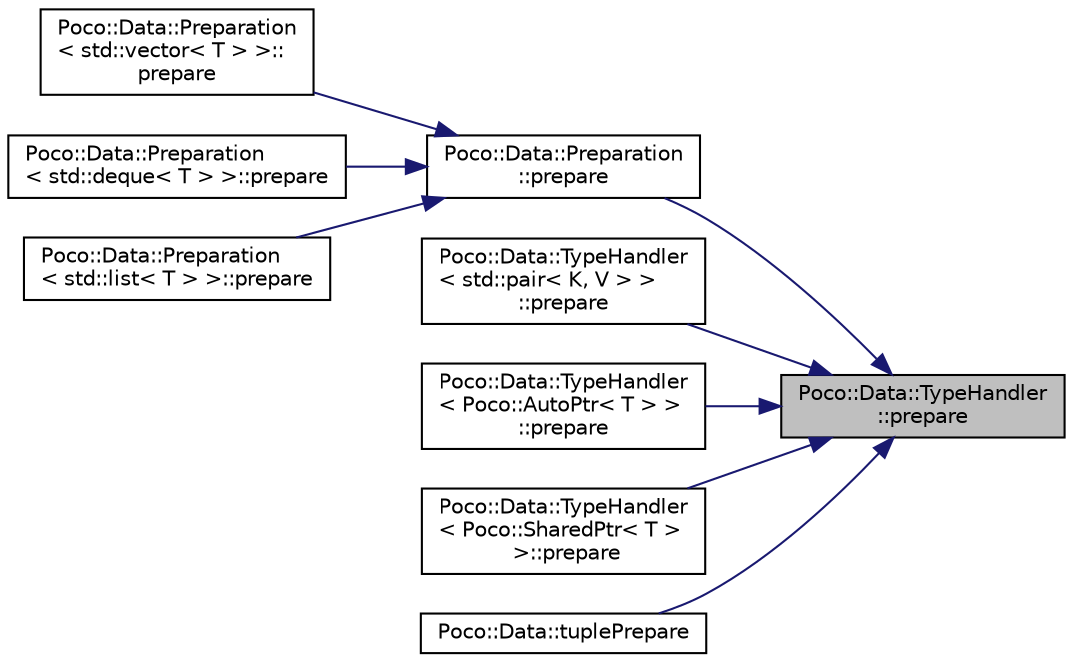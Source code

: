 digraph "Poco::Data::TypeHandler::prepare"
{
 // LATEX_PDF_SIZE
  edge [fontname="Helvetica",fontsize="10",labelfontname="Helvetica",labelfontsize="10"];
  node [fontname="Helvetica",fontsize="10",shape=record];
  rankdir="RL";
  Node1 [label="Poco::Data::TypeHandler\l::prepare",height=0.2,width=0.4,color="black", fillcolor="grey75", style="filled", fontcolor="black",tooltip=" "];
  Node1 -> Node2 [dir="back",color="midnightblue",fontsize="10",style="solid"];
  Node2 [label="Poco::Data::Preparation\l::prepare",height=0.2,width=0.4,color="black", fillcolor="white", style="filled",URL="$classPoco_1_1Data_1_1Preparation.html#ae562a957f06e3f6a62a44eba0433312a",tooltip="Prepares data."];
  Node2 -> Node3 [dir="back",color="midnightblue",fontsize="10",style="solid"];
  Node3 [label="Poco::Data::Preparation\l\< std::vector\< T \> \>::\lprepare",height=0.2,width=0.4,color="black", fillcolor="white", style="filled",URL="$classPoco_1_1Data_1_1Preparation_3_01std_1_1vector_3_01T_01_4_01_4.html#a2b98113d96cb562b1f5aee119d881748",tooltip="Prepares data."];
  Node2 -> Node4 [dir="back",color="midnightblue",fontsize="10",style="solid"];
  Node4 [label="Poco::Data::Preparation\l\< std::deque\< T \> \>::prepare",height=0.2,width=0.4,color="black", fillcolor="white", style="filled",URL="$classPoco_1_1Data_1_1Preparation_3_01std_1_1deque_3_01T_01_4_01_4.html#a7a647d34f13c61a58aa874dc40e19e7d",tooltip="Prepares data."];
  Node2 -> Node5 [dir="back",color="midnightblue",fontsize="10",style="solid"];
  Node5 [label="Poco::Data::Preparation\l\< std::list\< T \> \>::prepare",height=0.2,width=0.4,color="black", fillcolor="white", style="filled",URL="$classPoco_1_1Data_1_1Preparation_3_01std_1_1list_3_01T_01_4_01_4.html#a7b42b5ec17caf4c4f2a0f9187821e7ba",tooltip="Prepares data."];
  Node1 -> Node6 [dir="back",color="midnightblue",fontsize="10",style="solid"];
  Node6 [label="Poco::Data::TypeHandler\l\< std::pair\< K, V \> \>\l::prepare",height=0.2,width=0.4,color="black", fillcolor="white", style="filled",URL="$classPoco_1_1Data_1_1TypeHandler_3_01std_1_1pair_3_01K_00_01V_01_4_01_4.html#aa348dd6e432dd75101d42ab396ea85df",tooltip=" "];
  Node1 -> Node7 [dir="back",color="midnightblue",fontsize="10",style="solid"];
  Node7 [label="Poco::Data::TypeHandler\l\< Poco::AutoPtr\< T \> \>\l::prepare",height=0.2,width=0.4,color="black", fillcolor="white", style="filled",URL="$classPoco_1_1Data_1_1TypeHandler_3_01Poco_1_1AutoPtr_3_01T_01_4_01_4.html#afbb5f858a869ae920dfb97de27f18c50",tooltip=" "];
  Node1 -> Node8 [dir="back",color="midnightblue",fontsize="10",style="solid"];
  Node8 [label="Poco::Data::TypeHandler\l\< Poco::SharedPtr\< T \>\l \>::prepare",height=0.2,width=0.4,color="black", fillcolor="white", style="filled",URL="$classPoco_1_1Data_1_1TypeHandler_3_01Poco_1_1SharedPtr_3_01T_01_4_01_4.html#a61dc134088f834fe3945aa0acb632c83",tooltip=" "];
  Node1 -> Node9 [dir="back",color="midnightblue",fontsize="10",style="solid"];
  Node9 [label="Poco::Data::tuplePrepare",height=0.2,width=0.4,color="black", fillcolor="white", style="filled",URL="$namespacePoco_1_1Data.html#a24c321c9728fdb8642a93f88ed92e2f7",tooltip=" "];
}
